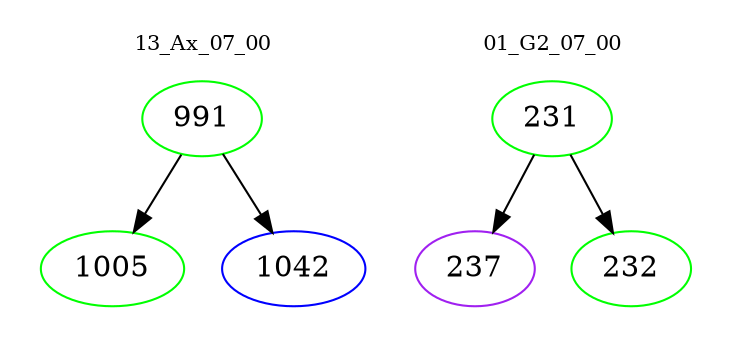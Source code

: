digraph{
subgraph cluster_0 {
color = white
label = "13_Ax_07_00";
fontsize=10;
T0_991 [label="991", color="green"]
T0_991 -> T0_1005 [color="black"]
T0_1005 [label="1005", color="green"]
T0_991 -> T0_1042 [color="black"]
T0_1042 [label="1042", color="blue"]
}
subgraph cluster_1 {
color = white
label = "01_G2_07_00";
fontsize=10;
T1_231 [label="231", color="green"]
T1_231 -> T1_237 [color="black"]
T1_237 [label="237", color="purple"]
T1_231 -> T1_232 [color="black"]
T1_232 [label="232", color="green"]
}
}
